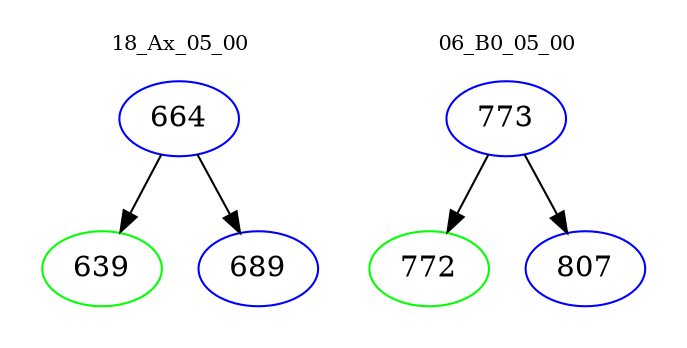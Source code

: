 digraph{
subgraph cluster_0 {
color = white
label = "18_Ax_05_00";
fontsize=10;
T0_664 [label="664", color="blue"]
T0_664 -> T0_639 [color="black"]
T0_639 [label="639", color="green"]
T0_664 -> T0_689 [color="black"]
T0_689 [label="689", color="blue"]
}
subgraph cluster_1 {
color = white
label = "06_B0_05_00";
fontsize=10;
T1_773 [label="773", color="blue"]
T1_773 -> T1_772 [color="black"]
T1_772 [label="772", color="green"]
T1_773 -> T1_807 [color="black"]
T1_807 [label="807", color="blue"]
}
}
